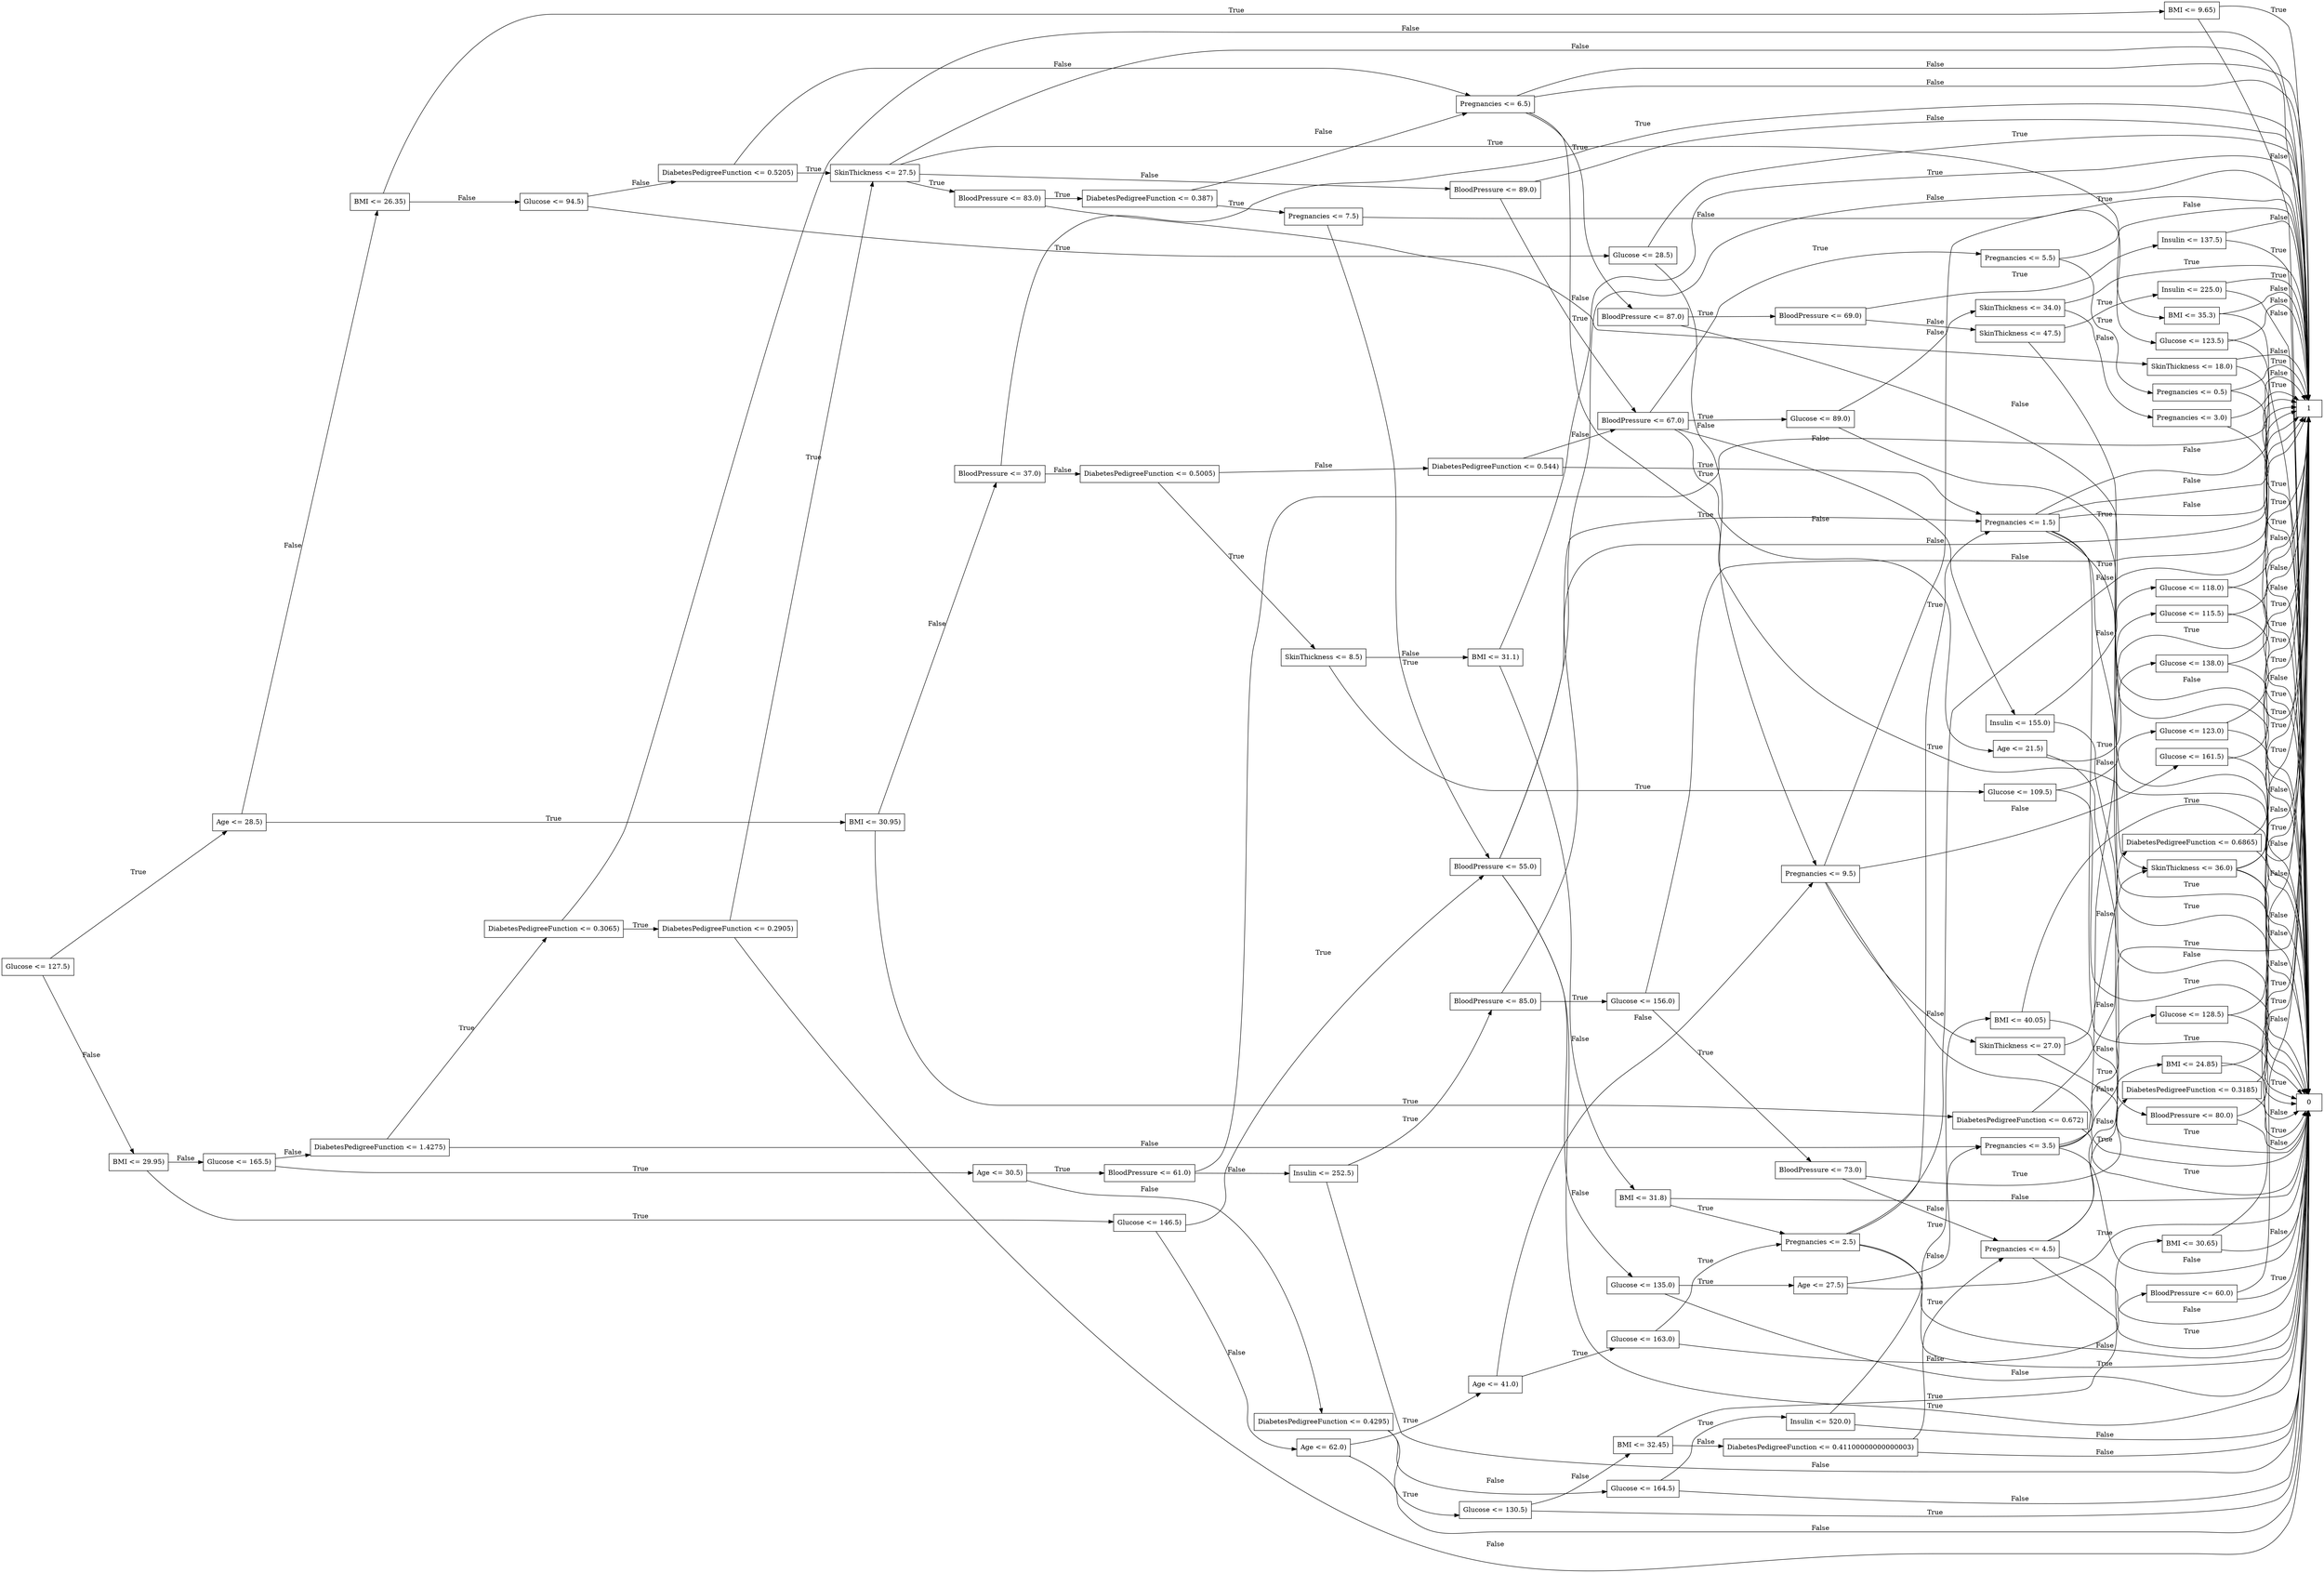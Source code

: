 digraph "Decision Tree" {
	rankdir=LR size="1000,500"
	node [shape=rectangle]
	"Glucose <= 127.5)
" -> "Age <= 28.5)
" [label=True]
	"Glucose <= 127.5)
" -> "BMI <= 29.95)
" [label=False]
	"Age <= 28.5)
" -> "BMI <= 30.95)
" [label=True]
	"Age <= 28.5)
" -> "BMI <= 26.35)
" [label=False]
	"BMI <= 29.95)
" -> "Glucose <= 146.5)
" [label=True]
	"BMI <= 29.95)
" -> "Glucose <= 165.5)
" [label=False]
	"BMI <= 30.95)
" -> "DiabetesPedigreeFunction <= 0.672)
" [label=True]
	"BMI <= 30.95)
" -> "BloodPressure <= 37.0)
" [label=False]
	"BMI <= 26.35)
" -> "BMI <= 9.65)
" [label=True]
	"BMI <= 26.35)
" -> "Glucose <= 94.5)
" [label=False]
	"Glucose <= 146.5)
" -> "BloodPressure <= 55.0)
" [label=True]
	"Glucose <= 146.5)
" -> "Age <= 62.0)
" [label=False]
	"Glucose <= 165.5)
" -> "Age <= 30.5)
" [label=True]
	"Glucose <= 165.5)
" -> "DiabetesPedigreeFunction <= 1.4275)
" [label=False]
	"DiabetesPedigreeFunction <= 0.672)
" -> 0
 [label=True]
	"DiabetesPedigreeFunction <= 0.672)
" -> "DiabetesPedigreeFunction <= 0.6865)
" [label=False]
	"BloodPressure <= 37.0)
" -> 1
 [label=True]
	"BloodPressure <= 37.0)
" -> "DiabetesPedigreeFunction <= 0.5005)
" [label=False]
	"BMI <= 9.65)
" -> 1
 [label=True]
	"BMI <= 9.65)
" -> 0
 [label=False]
	"Glucose <= 94.5)
" -> "Glucose <= 28.5)
" [label=True]
	"Glucose <= 94.5)
" -> "DiabetesPedigreeFunction <= 0.5205)
" [label=False]
	"BloodPressure <= 55.0)
" -> "Pregnancies <= 1.5)
" [label=True]
	"BloodPressure <= 55.0)
" -> "Glucose <= 135.0)
" [label=False]
	"Age <= 62.0)
" -> "Age <= 41.0)
" [label=True]
	"Age <= 62.0)
" -> 0
 [label=False]
	"Age <= 30.5)
" -> "BloodPressure <= 61.0)
" [label=True]
	"Age <= 30.5)
" -> "DiabetesPedigreeFunction <= 0.4295)
" [label=False]
	"DiabetesPedigreeFunction <= 1.4275)
" -> "DiabetesPedigreeFunction <= 0.3065)
" [label=True]
	"DiabetesPedigreeFunction <= 1.4275)
" -> "Pregnancies <= 3.5)
" [label=False]
	"DiabetesPedigreeFunction <= 0.6865)
" -> 1
 [label=True]
	"DiabetesPedigreeFunction <= 0.6865)
" -> 0
 [label=False]
	"DiabetesPedigreeFunction <= 0.5005)
" -> "SkinThickness <= 8.5)
" [label=True]
	"DiabetesPedigreeFunction <= 0.5005)
" -> "DiabetesPedigreeFunction <= 0.544)
" [label=False]
	"Glucose <= 28.5)
" -> 1
 [label=True]
	"Glucose <= 28.5)
" -> "Pregnancies <= 9.5)
" [label=False]
	"DiabetesPedigreeFunction <= 0.5205)
" -> "SkinThickness <= 27.5)
" [label=True]
	"DiabetesPedigreeFunction <= 0.5205)
" -> "Pregnancies <= 6.5)
" [label=False]
	"Pregnancies <= 1.5)
" -> 0
 [label=True]
	"Pregnancies <= 1.5)
" -> 1
 [label=False]
	"Glucose <= 135.0)
" -> "Age <= 27.5)
" [label=True]
	"Glucose <= 135.0)
" -> 0
 [label=False]
	"Age <= 41.0)
" -> "Glucose <= 163.0)
" [label=True]
	"Age <= 41.0)
" -> "Pregnancies <= 9.5)
" [label=False]
	"BloodPressure <= 61.0)
" -> 1
 [label=True]
	"BloodPressure <= 61.0)
" -> "Insulin <= 252.5)
" [label=False]
	"DiabetesPedigreeFunction <= 0.4295)
" -> "Glucose <= 130.5)
" [label=True]
	"DiabetesPedigreeFunction <= 0.4295)
" -> "Glucose <= 164.5)
" [label=False]
	"DiabetesPedigreeFunction <= 0.3065)
" -> "DiabetesPedigreeFunction <= 0.2905)
" [label=True]
	"DiabetesPedigreeFunction <= 0.3065)
" -> 1
 [label=False]
	"Pregnancies <= 3.5)
" -> 1
 [label=True]
	"Pregnancies <= 3.5)
" -> 0
 [label=False]
	"SkinThickness <= 8.5)
" -> "Glucose <= 109.5)
" [label=True]
	"SkinThickness <= 8.5)
" -> "BMI <= 31.1)
" [label=False]
	"DiabetesPedigreeFunction <= 0.544)
" -> "Pregnancies <= 1.5)
" [label=True]
	"DiabetesPedigreeFunction <= 0.544)
" -> "BloodPressure <= 67.0)
" [label=False]
	"Pregnancies <= 9.5)
" -> 0
 [label=True]
	"Pregnancies <= 9.5)
" -> "SkinThickness <= 27.0)
" [label=False]
	"SkinThickness <= 27.5)
" -> "BloodPressure <= 83.0)
" [label=True]
	"SkinThickness <= 27.5)
" -> "BloodPressure <= 89.0)
" [label=False]
	"Pregnancies <= 6.5)
" -> "BloodPressure <= 87.0)
" [label=True]
	"Pregnancies <= 6.5)
" -> 1
 [label=False]
	"Age <= 27.5)
" -> 0
 [label=True]
	"Age <= 27.5)
" -> "Pregnancies <= 3.5)
" [label=False]
	"Glucose <= 163.0)
" -> "Pregnancies <= 2.5)
" [label=True]
	"Glucose <= 163.0)
" -> "BloodPressure <= 60.0)
" [label=False]
	"Pregnancies <= 9.5)
" -> 1
 [label=True]
	"Pregnancies <= 9.5)
" -> "Glucose <= 161.5)
" [label=False]
	"Insulin <= 252.5)
" -> "BloodPressure <= 85.0)
" [label=True]
	"Insulin <= 252.5)
" -> 0
 [label=False]
	"Glucose <= 130.5)
" -> 0
 [label=True]
	"Glucose <= 130.5)
" -> "BMI <= 32.45)
" [label=False]
	"Glucose <= 164.5)
" -> "Insulin <= 520.0)
" [label=True]
	"Glucose <= 164.5)
" -> 0
 [label=False]
	"DiabetesPedigreeFunction <= 0.2905)
" -> "SkinThickness <= 27.5)
" [label=True]
	"DiabetesPedigreeFunction <= 0.2905)
" -> 0
 [label=False]
	"Glucose <= 109.5)
" -> 0
 [label=True]
	"Glucose <= 109.5)
" -> "Glucose <= 123.0)
" [label=False]
	"BMI <= 31.1)
" -> 1
 [label=True]
	"BMI <= 31.1)
" -> "BMI <= 31.8)
" [label=False]
	"Pregnancies <= 1.5)
" -> "SkinThickness <= 36.0)
" [label=True]
	"Pregnancies <= 1.5)
" -> 1
 [label=False]
	"BloodPressure <= 67.0)
" -> "Glucose <= 89.0)
" [label=True]
	"BloodPressure <= 67.0)
" -> "Age <= 21.5)
" [label=False]
	"SkinThickness <= 27.0)
" -> 0
 [label=True]
	"SkinThickness <= 27.0)
" -> "SkinThickness <= 36.0)
" [label=False]
	"BloodPressure <= 83.0)
" -> "DiabetesPedigreeFunction <= 0.387)
" [label=True]
	"BloodPressure <= 83.0)
" -> "SkinThickness <= 18.0)
" [label=False]
	"BloodPressure <= 89.0)
" -> "BloodPressure <= 67.0)
" [label=True]
	"BloodPressure <= 89.0)
" -> 1
 [label=False]
	"BloodPressure <= 87.0)
" -> "BloodPressure <= 69.0)
" [label=True]
	"BloodPressure <= 87.0)
" -> 0
 [label=False]
	"Pregnancies <= 3.5)
" -> "Glucose <= 128.5)
" [label=True]
	"Pregnancies <= 3.5)
" -> "BMI <= 24.85)
" [label=False]
	"Pregnancies <= 2.5)
" -> "Pregnancies <= 1.5)
" [label=True]
	"Pregnancies <= 2.5)
" -> 0
 [label=False]
	"BloodPressure <= 60.0)
" -> 0
 [label=True]
	"BloodPressure <= 60.0)
" -> 1
 [label=False]
	"Glucose <= 161.5)
" -> 1
 [label=True]
	"Glucose <= 161.5)
" -> 0
 [label=False]
	"BloodPressure <= 85.0)
" -> "Glucose <= 156.0)
" [label=True]
	"BloodPressure <= 85.0)
" -> 1
 [label=False]
	"BMI <= 32.45)
" -> "BMI <= 30.65)
" [label=True]
	"BMI <= 32.45)
" -> "DiabetesPedigreeFunction <= 0.41100000000000003)
" [label=False]
	"Insulin <= 520.0)
" -> "BMI <= 40.05)
" [label=True]
	"Insulin <= 520.0)
" -> 0
 [label=False]
	"SkinThickness <= 27.5)
" -> "BMI <= 35.3)
" [label=True]
	"SkinThickness <= 27.5)
" -> 1
 [label=False]
	"Glucose <= 123.0)
" -> 1
 [label=True]
	"Glucose <= 123.0)
" -> 0
 [label=False]
	"BMI <= 31.8)
" -> "Pregnancies <= 2.5)
" [label=True]
	"BMI <= 31.8)
" -> 0
 [label=False]
	"SkinThickness <= 36.0)
" -> 1
 [label=True]
	"SkinThickness <= 36.0)
" -> 0
 [label=False]
	"Glucose <= 89.0)
" -> 0
 [label=True]
	"Glucose <= 89.0)
" -> "SkinThickness <= 34.0)
" [label=False]
	"Age <= 21.5)
" -> "Glucose <= 115.5)
" [label=True]
	"Age <= 21.5)
" -> 0
 [label=False]
	"SkinThickness <= 36.0)
" -> 1
 [label=True]
	"SkinThickness <= 36.0)
" -> 0
 [label=False]
	"DiabetesPedigreeFunction <= 0.387)
" -> "Pregnancies <= 7.5)
" [label=True]
	"DiabetesPedigreeFunction <= 0.387)
" -> "Pregnancies <= 6.5)
" [label=False]
	"SkinThickness <= 18.0)
" -> 0
 [label=True]
	"SkinThickness <= 18.0)
" -> 1
 [label=False]
	"BloodPressure <= 67.0)
" -> "Pregnancies <= 5.5)
" [label=True]
	"BloodPressure <= 67.0)
" -> "Insulin <= 155.0)
" [label=False]
	"BloodPressure <= 69.0)
" -> "Insulin <= 137.5)
" [label=True]
	"BloodPressure <= 69.0)
" -> "SkinThickness <= 47.5)
" [label=False]
	"Glucose <= 128.5)
" -> 0
 [label=True]
	"Glucose <= 128.5)
" -> 1
 [label=False]
	"BMI <= 24.85)
" -> 1
 [label=True]
	"BMI <= 24.85)
" -> 0
 [label=False]
	"Pregnancies <= 1.5)
" -> 0
 [label=True]
	"Pregnancies <= 1.5)
" -> 1
 [label=False]
	"Glucose <= 156.0)
" -> "BloodPressure <= 73.0)
" [label=True]
	"Glucose <= 156.0)
" -> 1
 [label=False]
	"BMI <= 30.65)
" -> 1
 [label=True]
	"BMI <= 30.65)
" -> 0
 [label=False]
	"DiabetesPedigreeFunction <= 0.41100000000000003)
" -> "Pregnancies <= 4.5)
" [label=True]
	"DiabetesPedigreeFunction <= 0.41100000000000003)
" -> 0
 [label=False]
	"BMI <= 40.05)
" -> 1
 [label=True]
	"BMI <= 40.05)
" -> "BloodPressure <= 80.0)
" [label=False]
	"BMI <= 35.3)
" -> 0
 [label=True]
	"BMI <= 35.3)
" -> 1
 [label=False]
	"Pregnancies <= 2.5)
" -> 0
 [label=True]
	"Pregnancies <= 2.5)
" -> 1
 [label=False]
	"SkinThickness <= 34.0)
" -> 1
 [label=True]
	"SkinThickness <= 34.0)
" -> "Pregnancies <= 3.0)
" [label=False]
	"Glucose <= 115.5)
" -> 0
 [label=True]
	"Glucose <= 115.5)
" -> 1
 [label=False]
	"Pregnancies <= 7.5)
" -> "BloodPressure <= 55.0)
" [label=True]
	"Pregnancies <= 7.5)
" -> "Glucose <= 123.5)
" [label=False]
	"Pregnancies <= 6.5)
" -> 0
 [label=True]
	"Pregnancies <= 6.5)
" -> 1
 [label=False]
	"Pregnancies <= 5.5)
" -> "Pregnancies <= 0.5)
" [label=True]
	"Pregnancies <= 5.5)
" -> 1
 [label=False]
	"Insulin <= 155.0)
" -> 0
 [label=True]
	"Insulin <= 155.0)
" -> "Glucose <= 118.0)
" [label=False]
	"Insulin <= 137.5)
" -> 0
 [label=True]
	"Insulin <= 137.5)
" -> 1
 [label=False]
	"SkinThickness <= 47.5)
" -> "Insulin <= 225.0)
" [label=True]
	"SkinThickness <= 47.5)
" -> 0
 [label=False]
	"BloodPressure <= 73.0)
" -> "DiabetesPedigreeFunction <= 0.3185)
" [label=True]
	"BloodPressure <= 73.0)
" -> "Pregnancies <= 4.5)
" [label=False]
	"Pregnancies <= 4.5)
" -> 1
 [label=True]
	"Pregnancies <= 4.5)
" -> "Glucose <= 138.0)
" [label=False]
	"BloodPressure <= 80.0)
" -> 1
 [label=True]
	"BloodPressure <= 80.0)
" -> 0
 [label=False]
	"Pregnancies <= 3.0)
" -> 0
 [label=True]
	"Pregnancies <= 3.0)
" -> 1
 [label=False]
	"BloodPressure <= 55.0)
" -> 0
 [label=True]
	"BloodPressure <= 55.0)
" -> 1
 [label=False]
	"Glucose <= 123.5)
" -> 0
 [label=True]
	"Glucose <= 123.5)
" -> 1
 [label=False]
	"Pregnancies <= 0.5)
" -> 1
 [label=True]
	"Pregnancies <= 0.5)
" -> 0
 [label=False]
	"Glucose <= 118.0)
" -> 1
 [label=True]
	"Glucose <= 118.0)
" -> 0
 [label=False]
	"Insulin <= 225.0)
" -> 1
 [label=True]
	"Insulin <= 225.0)
" -> 0
 [label=False]
	"DiabetesPedigreeFunction <= 0.3185)
" -> 0
 [label=True]
	"DiabetesPedigreeFunction <= 0.3185)
" -> 1
 [label=False]
	"Pregnancies <= 4.5)
" -> 0
 [label=True]
	"Pregnancies <= 4.5)
" -> 0
 [label=False]
	"Glucose <= 138.0)
" -> 1
 [label=True]
	"Glucose <= 138.0)
" -> 1
 [label=False]
}
